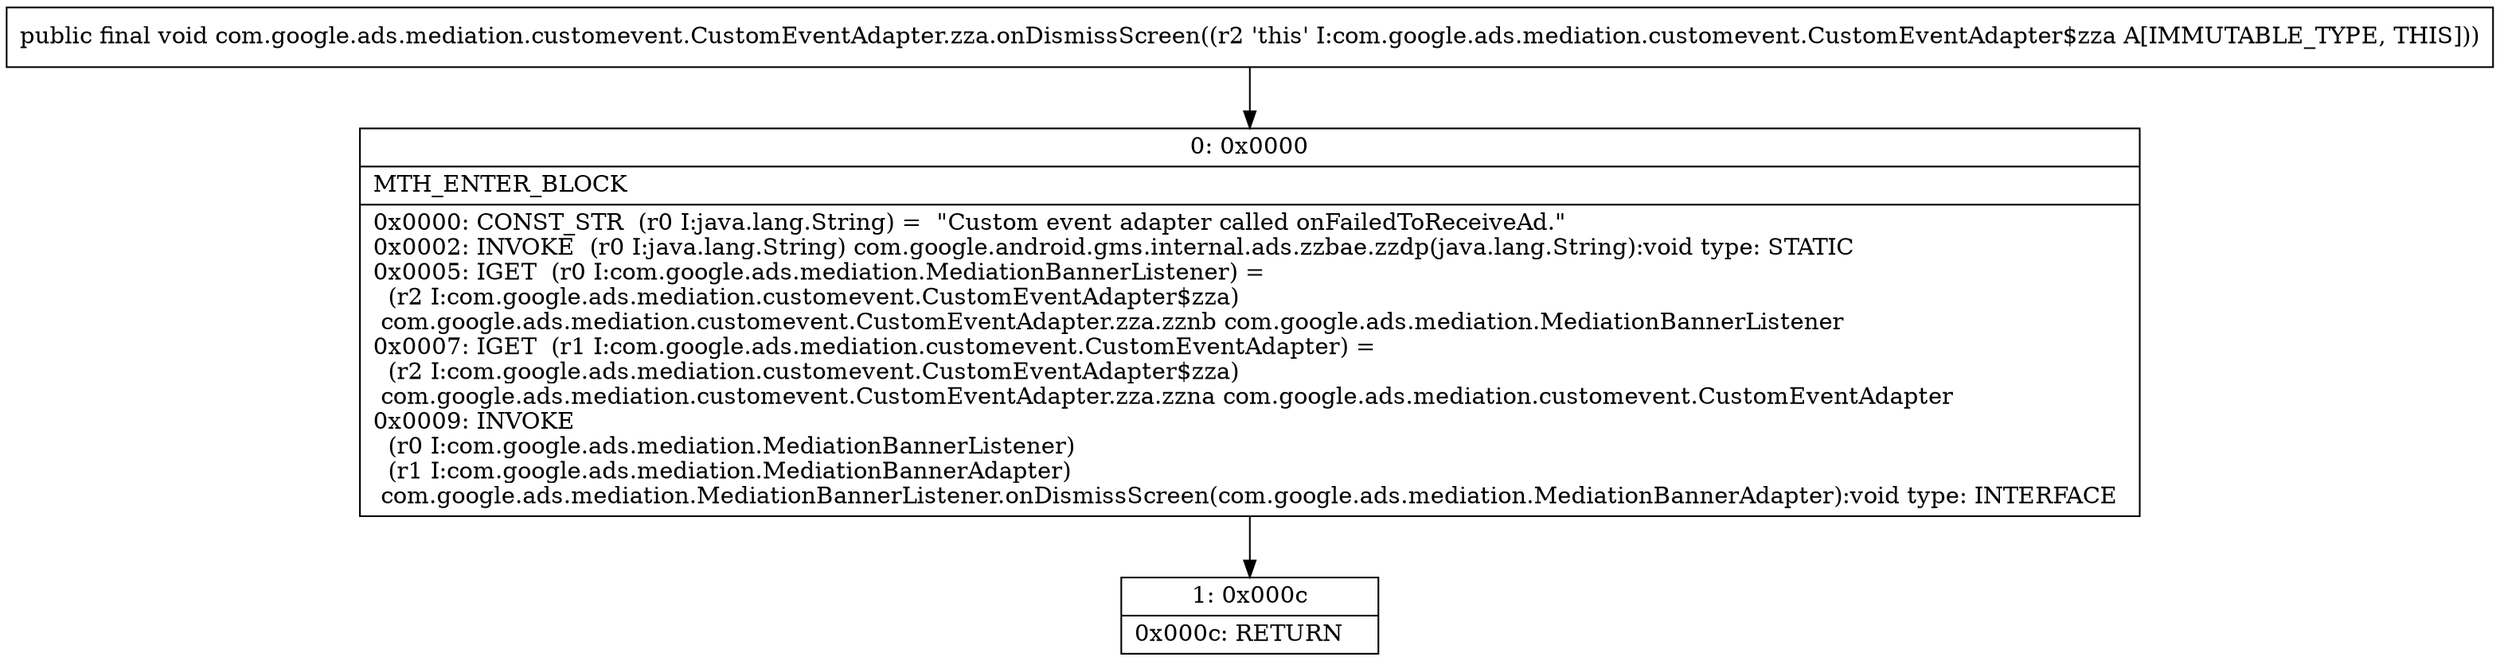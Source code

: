 digraph "CFG forcom.google.ads.mediation.customevent.CustomEventAdapter.zza.onDismissScreen()V" {
Node_0 [shape=record,label="{0\:\ 0x0000|MTH_ENTER_BLOCK\l|0x0000: CONST_STR  (r0 I:java.lang.String) =  \"Custom event adapter called onFailedToReceiveAd.\" \l0x0002: INVOKE  (r0 I:java.lang.String) com.google.android.gms.internal.ads.zzbae.zzdp(java.lang.String):void type: STATIC \l0x0005: IGET  (r0 I:com.google.ads.mediation.MediationBannerListener) = \l  (r2 I:com.google.ads.mediation.customevent.CustomEventAdapter$zza)\l com.google.ads.mediation.customevent.CustomEventAdapter.zza.zznb com.google.ads.mediation.MediationBannerListener \l0x0007: IGET  (r1 I:com.google.ads.mediation.customevent.CustomEventAdapter) = \l  (r2 I:com.google.ads.mediation.customevent.CustomEventAdapter$zza)\l com.google.ads.mediation.customevent.CustomEventAdapter.zza.zzna com.google.ads.mediation.customevent.CustomEventAdapter \l0x0009: INVOKE  \l  (r0 I:com.google.ads.mediation.MediationBannerListener)\l  (r1 I:com.google.ads.mediation.MediationBannerAdapter)\l com.google.ads.mediation.MediationBannerListener.onDismissScreen(com.google.ads.mediation.MediationBannerAdapter):void type: INTERFACE \l}"];
Node_1 [shape=record,label="{1\:\ 0x000c|0x000c: RETURN   \l}"];
MethodNode[shape=record,label="{public final void com.google.ads.mediation.customevent.CustomEventAdapter.zza.onDismissScreen((r2 'this' I:com.google.ads.mediation.customevent.CustomEventAdapter$zza A[IMMUTABLE_TYPE, THIS])) }"];
MethodNode -> Node_0;
Node_0 -> Node_1;
}

